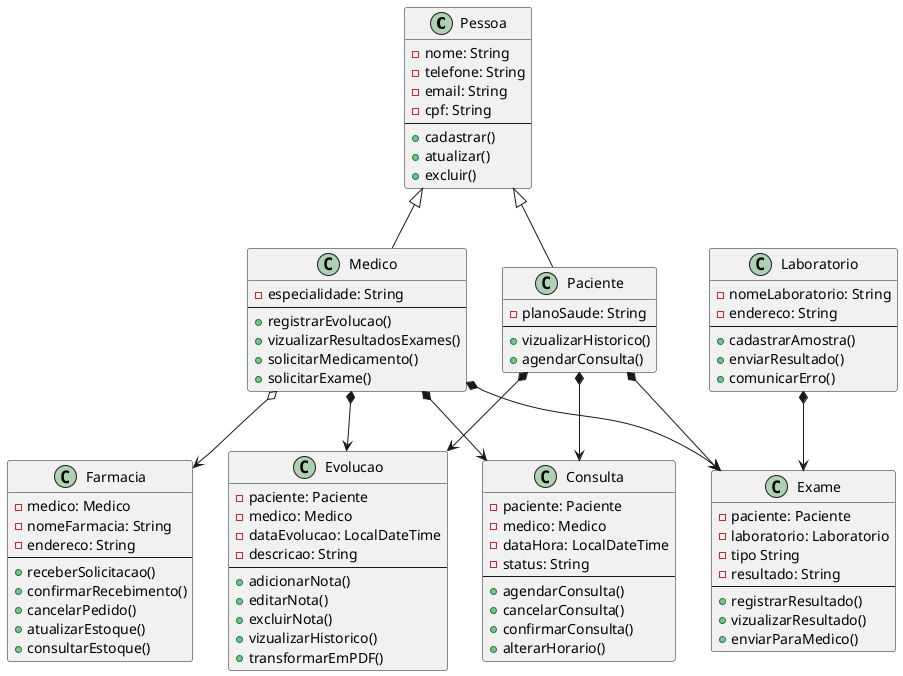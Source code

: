 @startuml Prontuário Medico

class Pessoa{
-nome: String 
-telefone: String
-email: String
-cpf: String
--
+cadastrar()
+atualizar()
+excluir()
}

class Paciente extends Pessoa{
    -planoSaude: String
    --
    +vizualizarHistorico()
    +agendarConsulta()
}

class Medico extends Pessoa{
    -especialidade: String
    --
    +registrarEvolucao()
    +vizualizarResultadosExames()
    +solicitarMedicamento()
    +solicitarExame()
}

class Consulta{
    -paciente: Paciente
    -medico: Medico
    -dataHora: LocalDateTime
    -status: String
    --
    +agendarConsulta()
    +cancelarConsulta()
    +confirmarConsulta()
    +alterarHorario()
}

class Evolucao{
    -paciente: Paciente
    -medico: Medico
    -dataEvolucao: LocalDateTime
    -descricao: String
    --
    +adicionarNota()
    +editarNota()
    +excluirNota()
    +vizualizarHistorico()
    +transformarEmPDF()
}

class Laboratorio{
    -nomeLaboratorio: String
    -endereco: String
    --
    +cadastrarAmostra()
    +enviarResultado()
    +comunicarErro()
}

class Exame{
    -paciente: Paciente
    -laboratorio: Laboratorio
    -tipo String
    -resultado: String
    --
    +registrarResultado()
    +vizualizarResultado()
    +enviarParaMedico()
}

class Farmacia{
    -medico: Medico
    -nomeFarmacia: String
    -endereco: String
    --
    +receberSolicitacao()
    +confirmarRecebimento()
    +cancelarPedido()
    +atualizarEstoque()
    +consultarEstoque()
}


Paciente *--> Consulta
Medico *--> Consulta
Paciente *--> Evolucao
Medico *--> Evolucao
Paciente *--> Exame
Laboratorio *--> Exame
Medico o--> Farmacia
Medico *--> Exame
@enduml